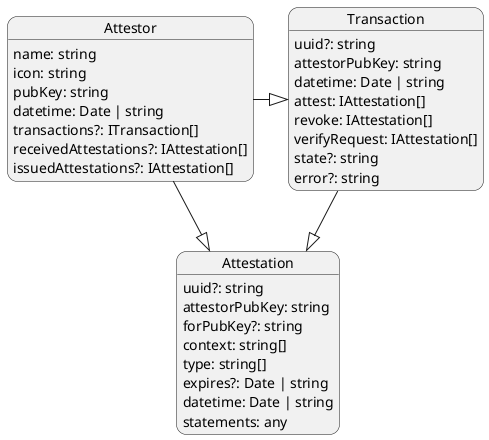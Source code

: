 @startuml ssi
object Attestor
object Transaction
object Attestation

skinparam roundcorner 20
hide empty members

Attestor -right-|> Transaction
Transaction --|> Attestation
Attestor --|> Attestation

Attestor : name: string
Attestor : icon: string
Attestor : pubKey: string
Attestor : datetime: Date | string
Attestor : transactions?: ITransaction[]
Attestor : receivedAttestations?: IAttestation[]
Attestor : issuedAttestations?: IAttestation[]

Transaction : uuid?: string
Transaction : attestorPubKey: string
Transaction : datetime: Date | string
Transaction : attest: IAttestation[]
Transaction : revoke: IAttestation[]
Transaction : verifyRequest: IAttestation[]
Transaction : state?: string
Transaction : error?: string

Attestation : uuid?: string
Attestation : attestorPubKey: string
Attestation : forPubKey?: string
Attestation : context: string[]
Attestation : type: string[]
Attestation : expires?: Date | string
Attestation : datetime: Date | string
Attestation : statements: any

@enduml
